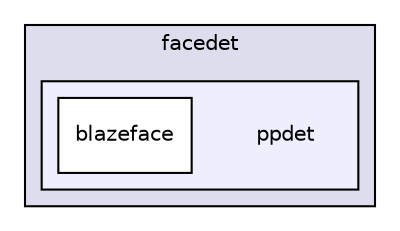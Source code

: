 digraph "/build/FastDeploy/fastdeploy/vision/facedet/ppdet" {
  compound=true
  node [ fontsize="10", fontname="Helvetica"];
  edge [ labelfontsize="10", labelfontname="Helvetica"];
  subgraph clusterdir_e0c324db58c74a8fad31a42d500b793f {
    graph [ bgcolor="#ddddee", pencolor="black", label="facedet" fontname="Helvetica", fontsize="10", URL="dir_e0c324db58c74a8fad31a42d500b793f.html"]
  subgraph clusterdir_9d32393e4c6f50db8b54f02bc8e99eaf {
    graph [ bgcolor="#eeeeff", pencolor="black", label="" URL="dir_9d32393e4c6f50db8b54f02bc8e99eaf.html"];
    dir_9d32393e4c6f50db8b54f02bc8e99eaf [shape=plaintext label="ppdet"];
    dir_97a3afdae30ed77b4d65142a9c293e9d [shape=box label="blazeface" color="black" fillcolor="white" style="filled" URL="dir_97a3afdae30ed77b4d65142a9c293e9d.html"];
  }
  }
}
